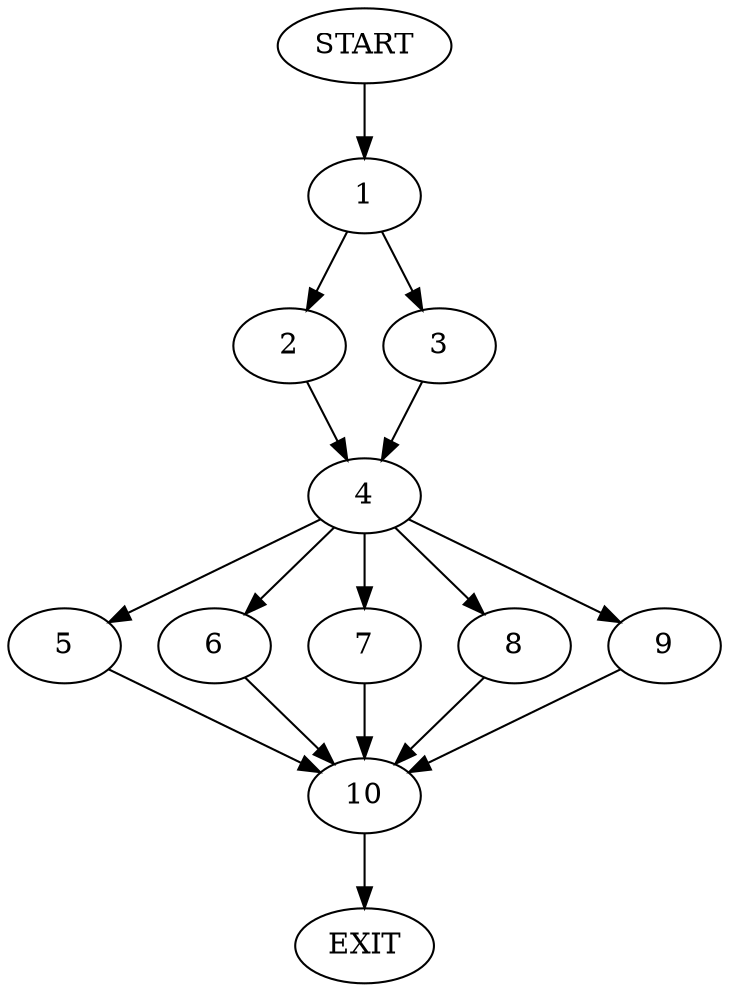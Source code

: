 digraph {
0 [label="START"]
11 [label="EXIT"]
0 -> 1
1 -> 2
1 -> 3
2 -> 4
3 -> 4
4 -> 5
4 -> 6
4 -> 7
4 -> 8
4 -> 9
5 -> 10
7 -> 10
6 -> 10
8 -> 10
9 -> 10
10 -> 11
}
